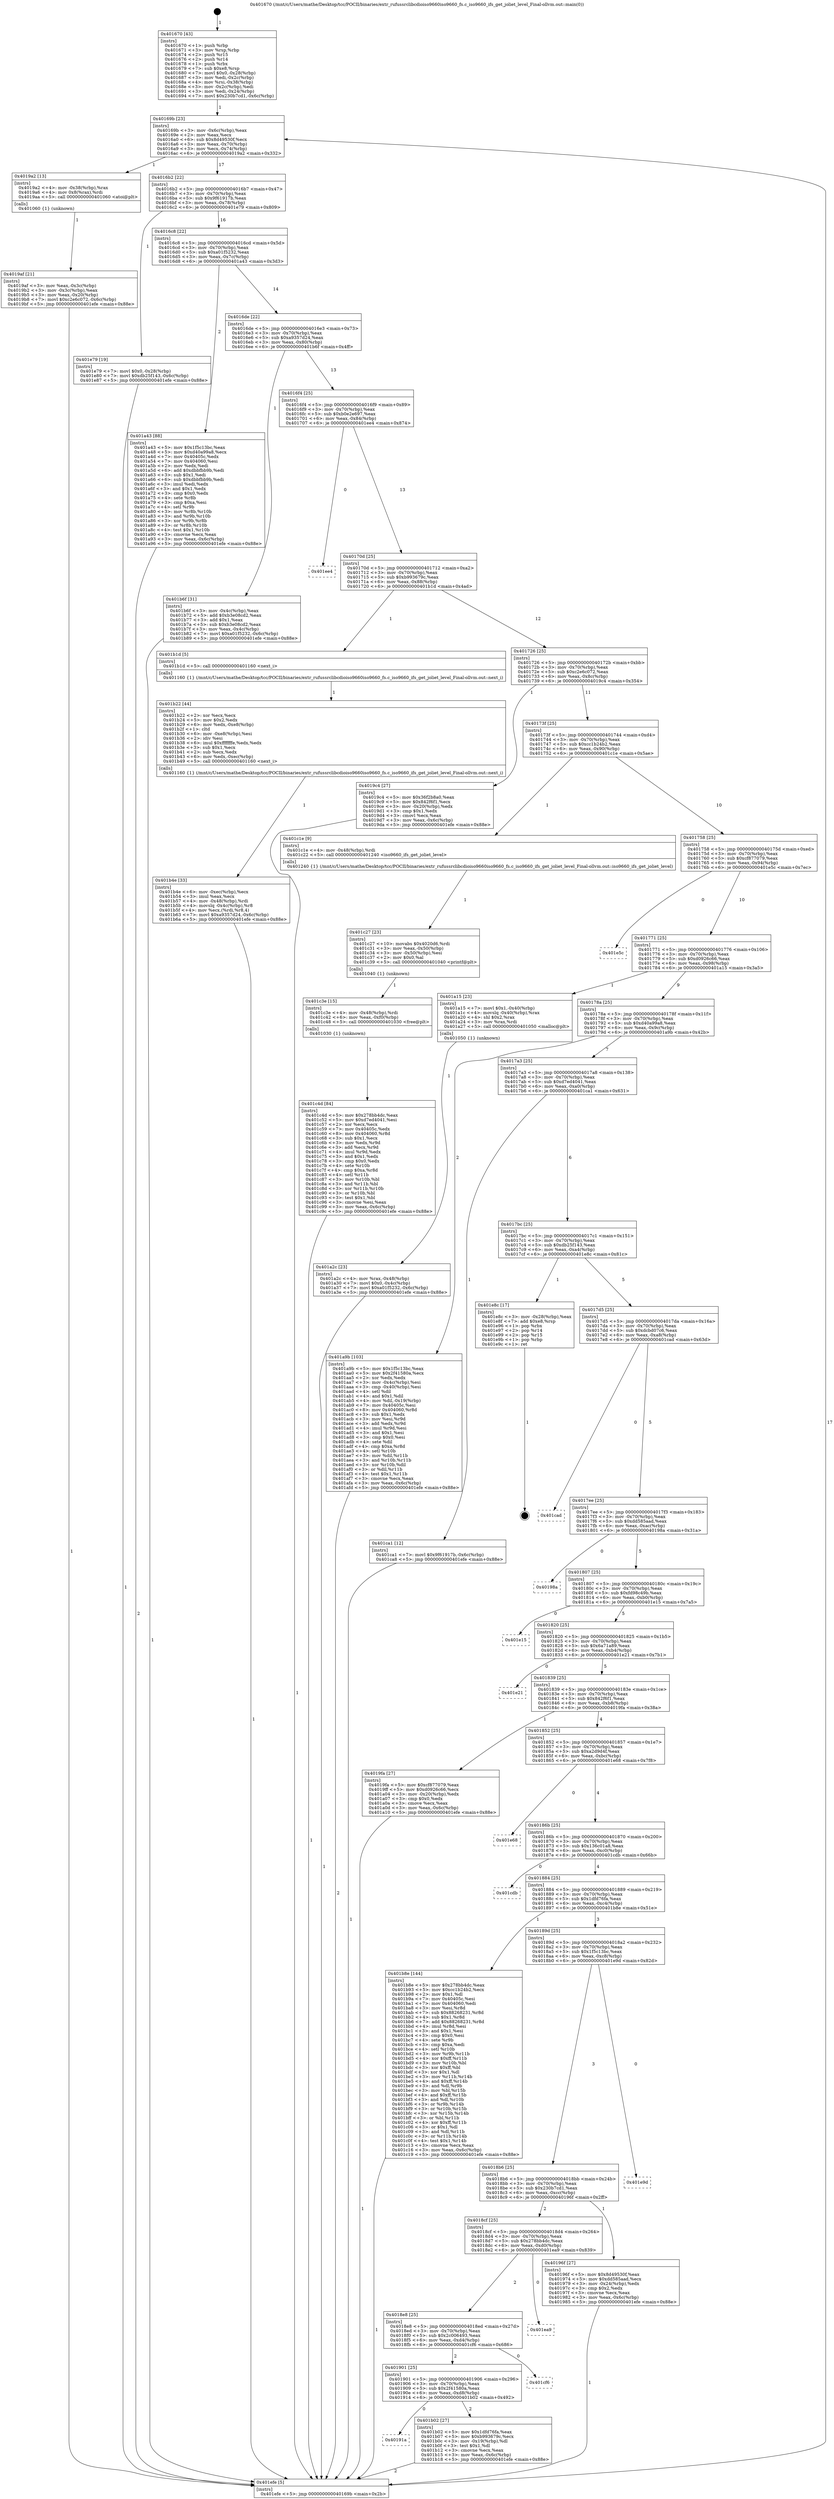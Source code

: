 digraph "0x401670" {
  label = "0x401670 (/mnt/c/Users/mathe/Desktop/tcc/POCII/binaries/extr_rufussrclibcdioiso9660iso9660_fs.c_iso9660_ifs_get_joliet_level_Final-ollvm.out::main(0))"
  labelloc = "t"
  node[shape=record]

  Entry [label="",width=0.3,height=0.3,shape=circle,fillcolor=black,style=filled]
  "0x40169b" [label="{
     0x40169b [23]\l
     | [instrs]\l
     &nbsp;&nbsp;0x40169b \<+3\>: mov -0x6c(%rbp),%eax\l
     &nbsp;&nbsp;0x40169e \<+2\>: mov %eax,%ecx\l
     &nbsp;&nbsp;0x4016a0 \<+6\>: sub $0x8d49530f,%ecx\l
     &nbsp;&nbsp;0x4016a6 \<+3\>: mov %eax,-0x70(%rbp)\l
     &nbsp;&nbsp;0x4016a9 \<+3\>: mov %ecx,-0x74(%rbp)\l
     &nbsp;&nbsp;0x4016ac \<+6\>: je 00000000004019a2 \<main+0x332\>\l
  }"]
  "0x4019a2" [label="{
     0x4019a2 [13]\l
     | [instrs]\l
     &nbsp;&nbsp;0x4019a2 \<+4\>: mov -0x38(%rbp),%rax\l
     &nbsp;&nbsp;0x4019a6 \<+4\>: mov 0x8(%rax),%rdi\l
     &nbsp;&nbsp;0x4019aa \<+5\>: call 0000000000401060 \<atoi@plt\>\l
     | [calls]\l
     &nbsp;&nbsp;0x401060 \{1\} (unknown)\l
  }"]
  "0x4016b2" [label="{
     0x4016b2 [22]\l
     | [instrs]\l
     &nbsp;&nbsp;0x4016b2 \<+5\>: jmp 00000000004016b7 \<main+0x47\>\l
     &nbsp;&nbsp;0x4016b7 \<+3\>: mov -0x70(%rbp),%eax\l
     &nbsp;&nbsp;0x4016ba \<+5\>: sub $0x9f61917b,%eax\l
     &nbsp;&nbsp;0x4016bf \<+3\>: mov %eax,-0x78(%rbp)\l
     &nbsp;&nbsp;0x4016c2 \<+6\>: je 0000000000401e79 \<main+0x809\>\l
  }"]
  Exit [label="",width=0.3,height=0.3,shape=circle,fillcolor=black,style=filled,peripheries=2]
  "0x401e79" [label="{
     0x401e79 [19]\l
     | [instrs]\l
     &nbsp;&nbsp;0x401e79 \<+7\>: movl $0x0,-0x28(%rbp)\l
     &nbsp;&nbsp;0x401e80 \<+7\>: movl $0xdb25f143,-0x6c(%rbp)\l
     &nbsp;&nbsp;0x401e87 \<+5\>: jmp 0000000000401efe \<main+0x88e\>\l
  }"]
  "0x4016c8" [label="{
     0x4016c8 [22]\l
     | [instrs]\l
     &nbsp;&nbsp;0x4016c8 \<+5\>: jmp 00000000004016cd \<main+0x5d\>\l
     &nbsp;&nbsp;0x4016cd \<+3\>: mov -0x70(%rbp),%eax\l
     &nbsp;&nbsp;0x4016d0 \<+5\>: sub $0xa01f5232,%eax\l
     &nbsp;&nbsp;0x4016d5 \<+3\>: mov %eax,-0x7c(%rbp)\l
     &nbsp;&nbsp;0x4016d8 \<+6\>: je 0000000000401a43 \<main+0x3d3\>\l
  }"]
  "0x401c4d" [label="{
     0x401c4d [84]\l
     | [instrs]\l
     &nbsp;&nbsp;0x401c4d \<+5\>: mov $0x278bb4dc,%eax\l
     &nbsp;&nbsp;0x401c52 \<+5\>: mov $0xd7ed4041,%esi\l
     &nbsp;&nbsp;0x401c57 \<+2\>: xor %ecx,%ecx\l
     &nbsp;&nbsp;0x401c59 \<+7\>: mov 0x40405c,%edx\l
     &nbsp;&nbsp;0x401c60 \<+8\>: mov 0x404060,%r8d\l
     &nbsp;&nbsp;0x401c68 \<+3\>: sub $0x1,%ecx\l
     &nbsp;&nbsp;0x401c6b \<+3\>: mov %edx,%r9d\l
     &nbsp;&nbsp;0x401c6e \<+3\>: add %ecx,%r9d\l
     &nbsp;&nbsp;0x401c71 \<+4\>: imul %r9d,%edx\l
     &nbsp;&nbsp;0x401c75 \<+3\>: and $0x1,%edx\l
     &nbsp;&nbsp;0x401c78 \<+3\>: cmp $0x0,%edx\l
     &nbsp;&nbsp;0x401c7b \<+4\>: sete %r10b\l
     &nbsp;&nbsp;0x401c7f \<+4\>: cmp $0xa,%r8d\l
     &nbsp;&nbsp;0x401c83 \<+4\>: setl %r11b\l
     &nbsp;&nbsp;0x401c87 \<+3\>: mov %r10b,%bl\l
     &nbsp;&nbsp;0x401c8a \<+3\>: and %r11b,%bl\l
     &nbsp;&nbsp;0x401c8d \<+3\>: xor %r11b,%r10b\l
     &nbsp;&nbsp;0x401c90 \<+3\>: or %r10b,%bl\l
     &nbsp;&nbsp;0x401c93 \<+3\>: test $0x1,%bl\l
     &nbsp;&nbsp;0x401c96 \<+3\>: cmovne %esi,%eax\l
     &nbsp;&nbsp;0x401c99 \<+3\>: mov %eax,-0x6c(%rbp)\l
     &nbsp;&nbsp;0x401c9c \<+5\>: jmp 0000000000401efe \<main+0x88e\>\l
  }"]
  "0x401a43" [label="{
     0x401a43 [88]\l
     | [instrs]\l
     &nbsp;&nbsp;0x401a43 \<+5\>: mov $0x1f5c13bc,%eax\l
     &nbsp;&nbsp;0x401a48 \<+5\>: mov $0xd40a99a8,%ecx\l
     &nbsp;&nbsp;0x401a4d \<+7\>: mov 0x40405c,%edx\l
     &nbsp;&nbsp;0x401a54 \<+7\>: mov 0x404060,%esi\l
     &nbsp;&nbsp;0x401a5b \<+2\>: mov %edx,%edi\l
     &nbsp;&nbsp;0x401a5d \<+6\>: add $0xdbbfbb9b,%edi\l
     &nbsp;&nbsp;0x401a63 \<+3\>: sub $0x1,%edi\l
     &nbsp;&nbsp;0x401a66 \<+6\>: sub $0xdbbfbb9b,%edi\l
     &nbsp;&nbsp;0x401a6c \<+3\>: imul %edi,%edx\l
     &nbsp;&nbsp;0x401a6f \<+3\>: and $0x1,%edx\l
     &nbsp;&nbsp;0x401a72 \<+3\>: cmp $0x0,%edx\l
     &nbsp;&nbsp;0x401a75 \<+4\>: sete %r8b\l
     &nbsp;&nbsp;0x401a79 \<+3\>: cmp $0xa,%esi\l
     &nbsp;&nbsp;0x401a7c \<+4\>: setl %r9b\l
     &nbsp;&nbsp;0x401a80 \<+3\>: mov %r8b,%r10b\l
     &nbsp;&nbsp;0x401a83 \<+3\>: and %r9b,%r10b\l
     &nbsp;&nbsp;0x401a86 \<+3\>: xor %r9b,%r8b\l
     &nbsp;&nbsp;0x401a89 \<+3\>: or %r8b,%r10b\l
     &nbsp;&nbsp;0x401a8c \<+4\>: test $0x1,%r10b\l
     &nbsp;&nbsp;0x401a90 \<+3\>: cmovne %ecx,%eax\l
     &nbsp;&nbsp;0x401a93 \<+3\>: mov %eax,-0x6c(%rbp)\l
     &nbsp;&nbsp;0x401a96 \<+5\>: jmp 0000000000401efe \<main+0x88e\>\l
  }"]
  "0x4016de" [label="{
     0x4016de [22]\l
     | [instrs]\l
     &nbsp;&nbsp;0x4016de \<+5\>: jmp 00000000004016e3 \<main+0x73\>\l
     &nbsp;&nbsp;0x4016e3 \<+3\>: mov -0x70(%rbp),%eax\l
     &nbsp;&nbsp;0x4016e6 \<+5\>: sub $0xa9357d24,%eax\l
     &nbsp;&nbsp;0x4016eb \<+3\>: mov %eax,-0x80(%rbp)\l
     &nbsp;&nbsp;0x4016ee \<+6\>: je 0000000000401b6f \<main+0x4ff\>\l
  }"]
  "0x401c3e" [label="{
     0x401c3e [15]\l
     | [instrs]\l
     &nbsp;&nbsp;0x401c3e \<+4\>: mov -0x48(%rbp),%rdi\l
     &nbsp;&nbsp;0x401c42 \<+6\>: mov %eax,-0xf0(%rbp)\l
     &nbsp;&nbsp;0x401c48 \<+5\>: call 0000000000401030 \<free@plt\>\l
     | [calls]\l
     &nbsp;&nbsp;0x401030 \{1\} (unknown)\l
  }"]
  "0x401b6f" [label="{
     0x401b6f [31]\l
     | [instrs]\l
     &nbsp;&nbsp;0x401b6f \<+3\>: mov -0x4c(%rbp),%eax\l
     &nbsp;&nbsp;0x401b72 \<+5\>: add $0xb3e08cd2,%eax\l
     &nbsp;&nbsp;0x401b77 \<+3\>: add $0x1,%eax\l
     &nbsp;&nbsp;0x401b7a \<+5\>: sub $0xb3e08cd2,%eax\l
     &nbsp;&nbsp;0x401b7f \<+3\>: mov %eax,-0x4c(%rbp)\l
     &nbsp;&nbsp;0x401b82 \<+7\>: movl $0xa01f5232,-0x6c(%rbp)\l
     &nbsp;&nbsp;0x401b89 \<+5\>: jmp 0000000000401efe \<main+0x88e\>\l
  }"]
  "0x4016f4" [label="{
     0x4016f4 [25]\l
     | [instrs]\l
     &nbsp;&nbsp;0x4016f4 \<+5\>: jmp 00000000004016f9 \<main+0x89\>\l
     &nbsp;&nbsp;0x4016f9 \<+3\>: mov -0x70(%rbp),%eax\l
     &nbsp;&nbsp;0x4016fc \<+5\>: sub $0xb0e2e697,%eax\l
     &nbsp;&nbsp;0x401701 \<+6\>: mov %eax,-0x84(%rbp)\l
     &nbsp;&nbsp;0x401707 \<+6\>: je 0000000000401ee4 \<main+0x874\>\l
  }"]
  "0x401c27" [label="{
     0x401c27 [23]\l
     | [instrs]\l
     &nbsp;&nbsp;0x401c27 \<+10\>: movabs $0x4020d6,%rdi\l
     &nbsp;&nbsp;0x401c31 \<+3\>: mov %eax,-0x50(%rbp)\l
     &nbsp;&nbsp;0x401c34 \<+3\>: mov -0x50(%rbp),%esi\l
     &nbsp;&nbsp;0x401c37 \<+2\>: mov $0x0,%al\l
     &nbsp;&nbsp;0x401c39 \<+5\>: call 0000000000401040 \<printf@plt\>\l
     | [calls]\l
     &nbsp;&nbsp;0x401040 \{1\} (unknown)\l
  }"]
  "0x401ee4" [label="{
     0x401ee4\l
  }", style=dashed]
  "0x40170d" [label="{
     0x40170d [25]\l
     | [instrs]\l
     &nbsp;&nbsp;0x40170d \<+5\>: jmp 0000000000401712 \<main+0xa2\>\l
     &nbsp;&nbsp;0x401712 \<+3\>: mov -0x70(%rbp),%eax\l
     &nbsp;&nbsp;0x401715 \<+5\>: sub $0xb993679c,%eax\l
     &nbsp;&nbsp;0x40171a \<+6\>: mov %eax,-0x88(%rbp)\l
     &nbsp;&nbsp;0x401720 \<+6\>: je 0000000000401b1d \<main+0x4ad\>\l
  }"]
  "0x401b4e" [label="{
     0x401b4e [33]\l
     | [instrs]\l
     &nbsp;&nbsp;0x401b4e \<+6\>: mov -0xec(%rbp),%ecx\l
     &nbsp;&nbsp;0x401b54 \<+3\>: imul %eax,%ecx\l
     &nbsp;&nbsp;0x401b57 \<+4\>: mov -0x48(%rbp),%rdi\l
     &nbsp;&nbsp;0x401b5b \<+4\>: movslq -0x4c(%rbp),%r8\l
     &nbsp;&nbsp;0x401b5f \<+4\>: mov %ecx,(%rdi,%r8,4)\l
     &nbsp;&nbsp;0x401b63 \<+7\>: movl $0xa9357d24,-0x6c(%rbp)\l
     &nbsp;&nbsp;0x401b6a \<+5\>: jmp 0000000000401efe \<main+0x88e\>\l
  }"]
  "0x401b1d" [label="{
     0x401b1d [5]\l
     | [instrs]\l
     &nbsp;&nbsp;0x401b1d \<+5\>: call 0000000000401160 \<next_i\>\l
     | [calls]\l
     &nbsp;&nbsp;0x401160 \{1\} (/mnt/c/Users/mathe/Desktop/tcc/POCII/binaries/extr_rufussrclibcdioiso9660iso9660_fs.c_iso9660_ifs_get_joliet_level_Final-ollvm.out::next_i)\l
  }"]
  "0x401726" [label="{
     0x401726 [25]\l
     | [instrs]\l
     &nbsp;&nbsp;0x401726 \<+5\>: jmp 000000000040172b \<main+0xbb\>\l
     &nbsp;&nbsp;0x40172b \<+3\>: mov -0x70(%rbp),%eax\l
     &nbsp;&nbsp;0x40172e \<+5\>: sub $0xc2e6c072,%eax\l
     &nbsp;&nbsp;0x401733 \<+6\>: mov %eax,-0x8c(%rbp)\l
     &nbsp;&nbsp;0x401739 \<+6\>: je 00000000004019c4 \<main+0x354\>\l
  }"]
  "0x401b22" [label="{
     0x401b22 [44]\l
     | [instrs]\l
     &nbsp;&nbsp;0x401b22 \<+2\>: xor %ecx,%ecx\l
     &nbsp;&nbsp;0x401b24 \<+5\>: mov $0x2,%edx\l
     &nbsp;&nbsp;0x401b29 \<+6\>: mov %edx,-0xe8(%rbp)\l
     &nbsp;&nbsp;0x401b2f \<+1\>: cltd\l
     &nbsp;&nbsp;0x401b30 \<+6\>: mov -0xe8(%rbp),%esi\l
     &nbsp;&nbsp;0x401b36 \<+2\>: idiv %esi\l
     &nbsp;&nbsp;0x401b38 \<+6\>: imul $0xfffffffe,%edx,%edx\l
     &nbsp;&nbsp;0x401b3e \<+3\>: sub $0x1,%ecx\l
     &nbsp;&nbsp;0x401b41 \<+2\>: sub %ecx,%edx\l
     &nbsp;&nbsp;0x401b43 \<+6\>: mov %edx,-0xec(%rbp)\l
     &nbsp;&nbsp;0x401b49 \<+5\>: call 0000000000401160 \<next_i\>\l
     | [calls]\l
     &nbsp;&nbsp;0x401160 \{1\} (/mnt/c/Users/mathe/Desktop/tcc/POCII/binaries/extr_rufussrclibcdioiso9660iso9660_fs.c_iso9660_ifs_get_joliet_level_Final-ollvm.out::next_i)\l
  }"]
  "0x4019c4" [label="{
     0x4019c4 [27]\l
     | [instrs]\l
     &nbsp;&nbsp;0x4019c4 \<+5\>: mov $0x36f2b8a0,%eax\l
     &nbsp;&nbsp;0x4019c9 \<+5\>: mov $0x842f6f1,%ecx\l
     &nbsp;&nbsp;0x4019ce \<+3\>: mov -0x20(%rbp),%edx\l
     &nbsp;&nbsp;0x4019d1 \<+3\>: cmp $0x1,%edx\l
     &nbsp;&nbsp;0x4019d4 \<+3\>: cmovl %ecx,%eax\l
     &nbsp;&nbsp;0x4019d7 \<+3\>: mov %eax,-0x6c(%rbp)\l
     &nbsp;&nbsp;0x4019da \<+5\>: jmp 0000000000401efe \<main+0x88e\>\l
  }"]
  "0x40173f" [label="{
     0x40173f [25]\l
     | [instrs]\l
     &nbsp;&nbsp;0x40173f \<+5\>: jmp 0000000000401744 \<main+0xd4\>\l
     &nbsp;&nbsp;0x401744 \<+3\>: mov -0x70(%rbp),%eax\l
     &nbsp;&nbsp;0x401747 \<+5\>: sub $0xcc1b24b2,%eax\l
     &nbsp;&nbsp;0x40174c \<+6\>: mov %eax,-0x90(%rbp)\l
     &nbsp;&nbsp;0x401752 \<+6\>: je 0000000000401c1e \<main+0x5ae\>\l
  }"]
  "0x40191a" [label="{
     0x40191a\l
  }", style=dashed]
  "0x401c1e" [label="{
     0x401c1e [9]\l
     | [instrs]\l
     &nbsp;&nbsp;0x401c1e \<+4\>: mov -0x48(%rbp),%rdi\l
     &nbsp;&nbsp;0x401c22 \<+5\>: call 0000000000401240 \<iso9660_ifs_get_joliet_level\>\l
     | [calls]\l
     &nbsp;&nbsp;0x401240 \{1\} (/mnt/c/Users/mathe/Desktop/tcc/POCII/binaries/extr_rufussrclibcdioiso9660iso9660_fs.c_iso9660_ifs_get_joliet_level_Final-ollvm.out::iso9660_ifs_get_joliet_level)\l
  }"]
  "0x401758" [label="{
     0x401758 [25]\l
     | [instrs]\l
     &nbsp;&nbsp;0x401758 \<+5\>: jmp 000000000040175d \<main+0xed\>\l
     &nbsp;&nbsp;0x40175d \<+3\>: mov -0x70(%rbp),%eax\l
     &nbsp;&nbsp;0x401760 \<+5\>: sub $0xcf877079,%eax\l
     &nbsp;&nbsp;0x401765 \<+6\>: mov %eax,-0x94(%rbp)\l
     &nbsp;&nbsp;0x40176b \<+6\>: je 0000000000401e5c \<main+0x7ec\>\l
  }"]
  "0x401b02" [label="{
     0x401b02 [27]\l
     | [instrs]\l
     &nbsp;&nbsp;0x401b02 \<+5\>: mov $0x1dfd76fa,%eax\l
     &nbsp;&nbsp;0x401b07 \<+5\>: mov $0xb993679c,%ecx\l
     &nbsp;&nbsp;0x401b0c \<+3\>: mov -0x19(%rbp),%dl\l
     &nbsp;&nbsp;0x401b0f \<+3\>: test $0x1,%dl\l
     &nbsp;&nbsp;0x401b12 \<+3\>: cmovne %ecx,%eax\l
     &nbsp;&nbsp;0x401b15 \<+3\>: mov %eax,-0x6c(%rbp)\l
     &nbsp;&nbsp;0x401b18 \<+5\>: jmp 0000000000401efe \<main+0x88e\>\l
  }"]
  "0x401e5c" [label="{
     0x401e5c\l
  }", style=dashed]
  "0x401771" [label="{
     0x401771 [25]\l
     | [instrs]\l
     &nbsp;&nbsp;0x401771 \<+5\>: jmp 0000000000401776 \<main+0x106\>\l
     &nbsp;&nbsp;0x401776 \<+3\>: mov -0x70(%rbp),%eax\l
     &nbsp;&nbsp;0x401779 \<+5\>: sub $0xd0926c66,%eax\l
     &nbsp;&nbsp;0x40177e \<+6\>: mov %eax,-0x98(%rbp)\l
     &nbsp;&nbsp;0x401784 \<+6\>: je 0000000000401a15 \<main+0x3a5\>\l
  }"]
  "0x401901" [label="{
     0x401901 [25]\l
     | [instrs]\l
     &nbsp;&nbsp;0x401901 \<+5\>: jmp 0000000000401906 \<main+0x296\>\l
     &nbsp;&nbsp;0x401906 \<+3\>: mov -0x70(%rbp),%eax\l
     &nbsp;&nbsp;0x401909 \<+5\>: sub $0x2f41580a,%eax\l
     &nbsp;&nbsp;0x40190e \<+6\>: mov %eax,-0xd8(%rbp)\l
     &nbsp;&nbsp;0x401914 \<+6\>: je 0000000000401b02 \<main+0x492\>\l
  }"]
  "0x401a15" [label="{
     0x401a15 [23]\l
     | [instrs]\l
     &nbsp;&nbsp;0x401a15 \<+7\>: movl $0x1,-0x40(%rbp)\l
     &nbsp;&nbsp;0x401a1c \<+4\>: movslq -0x40(%rbp),%rax\l
     &nbsp;&nbsp;0x401a20 \<+4\>: shl $0x2,%rax\l
     &nbsp;&nbsp;0x401a24 \<+3\>: mov %rax,%rdi\l
     &nbsp;&nbsp;0x401a27 \<+5\>: call 0000000000401050 \<malloc@plt\>\l
     | [calls]\l
     &nbsp;&nbsp;0x401050 \{1\} (unknown)\l
  }"]
  "0x40178a" [label="{
     0x40178a [25]\l
     | [instrs]\l
     &nbsp;&nbsp;0x40178a \<+5\>: jmp 000000000040178f \<main+0x11f\>\l
     &nbsp;&nbsp;0x40178f \<+3\>: mov -0x70(%rbp),%eax\l
     &nbsp;&nbsp;0x401792 \<+5\>: sub $0xd40a99a8,%eax\l
     &nbsp;&nbsp;0x401797 \<+6\>: mov %eax,-0x9c(%rbp)\l
     &nbsp;&nbsp;0x40179d \<+6\>: je 0000000000401a9b \<main+0x42b\>\l
  }"]
  "0x401cf6" [label="{
     0x401cf6\l
  }", style=dashed]
  "0x401a9b" [label="{
     0x401a9b [103]\l
     | [instrs]\l
     &nbsp;&nbsp;0x401a9b \<+5\>: mov $0x1f5c13bc,%eax\l
     &nbsp;&nbsp;0x401aa0 \<+5\>: mov $0x2f41580a,%ecx\l
     &nbsp;&nbsp;0x401aa5 \<+2\>: xor %edx,%edx\l
     &nbsp;&nbsp;0x401aa7 \<+3\>: mov -0x4c(%rbp),%esi\l
     &nbsp;&nbsp;0x401aaa \<+3\>: cmp -0x40(%rbp),%esi\l
     &nbsp;&nbsp;0x401aad \<+4\>: setl %dil\l
     &nbsp;&nbsp;0x401ab1 \<+4\>: and $0x1,%dil\l
     &nbsp;&nbsp;0x401ab5 \<+4\>: mov %dil,-0x19(%rbp)\l
     &nbsp;&nbsp;0x401ab9 \<+7\>: mov 0x40405c,%esi\l
     &nbsp;&nbsp;0x401ac0 \<+8\>: mov 0x404060,%r8d\l
     &nbsp;&nbsp;0x401ac8 \<+3\>: sub $0x1,%edx\l
     &nbsp;&nbsp;0x401acb \<+3\>: mov %esi,%r9d\l
     &nbsp;&nbsp;0x401ace \<+3\>: add %edx,%r9d\l
     &nbsp;&nbsp;0x401ad1 \<+4\>: imul %r9d,%esi\l
     &nbsp;&nbsp;0x401ad5 \<+3\>: and $0x1,%esi\l
     &nbsp;&nbsp;0x401ad8 \<+3\>: cmp $0x0,%esi\l
     &nbsp;&nbsp;0x401adb \<+4\>: sete %dil\l
     &nbsp;&nbsp;0x401adf \<+4\>: cmp $0xa,%r8d\l
     &nbsp;&nbsp;0x401ae3 \<+4\>: setl %r10b\l
     &nbsp;&nbsp;0x401ae7 \<+3\>: mov %dil,%r11b\l
     &nbsp;&nbsp;0x401aea \<+3\>: and %r10b,%r11b\l
     &nbsp;&nbsp;0x401aed \<+3\>: xor %r10b,%dil\l
     &nbsp;&nbsp;0x401af0 \<+3\>: or %dil,%r11b\l
     &nbsp;&nbsp;0x401af3 \<+4\>: test $0x1,%r11b\l
     &nbsp;&nbsp;0x401af7 \<+3\>: cmovne %ecx,%eax\l
     &nbsp;&nbsp;0x401afa \<+3\>: mov %eax,-0x6c(%rbp)\l
     &nbsp;&nbsp;0x401afd \<+5\>: jmp 0000000000401efe \<main+0x88e\>\l
  }"]
  "0x4017a3" [label="{
     0x4017a3 [25]\l
     | [instrs]\l
     &nbsp;&nbsp;0x4017a3 \<+5\>: jmp 00000000004017a8 \<main+0x138\>\l
     &nbsp;&nbsp;0x4017a8 \<+3\>: mov -0x70(%rbp),%eax\l
     &nbsp;&nbsp;0x4017ab \<+5\>: sub $0xd7ed4041,%eax\l
     &nbsp;&nbsp;0x4017b0 \<+6\>: mov %eax,-0xa0(%rbp)\l
     &nbsp;&nbsp;0x4017b6 \<+6\>: je 0000000000401ca1 \<main+0x631\>\l
  }"]
  "0x4018e8" [label="{
     0x4018e8 [25]\l
     | [instrs]\l
     &nbsp;&nbsp;0x4018e8 \<+5\>: jmp 00000000004018ed \<main+0x27d\>\l
     &nbsp;&nbsp;0x4018ed \<+3\>: mov -0x70(%rbp),%eax\l
     &nbsp;&nbsp;0x4018f0 \<+5\>: sub $0x2c006493,%eax\l
     &nbsp;&nbsp;0x4018f5 \<+6\>: mov %eax,-0xd4(%rbp)\l
     &nbsp;&nbsp;0x4018fb \<+6\>: je 0000000000401cf6 \<main+0x686\>\l
  }"]
  "0x401ca1" [label="{
     0x401ca1 [12]\l
     | [instrs]\l
     &nbsp;&nbsp;0x401ca1 \<+7\>: movl $0x9f61917b,-0x6c(%rbp)\l
     &nbsp;&nbsp;0x401ca8 \<+5\>: jmp 0000000000401efe \<main+0x88e\>\l
  }"]
  "0x4017bc" [label="{
     0x4017bc [25]\l
     | [instrs]\l
     &nbsp;&nbsp;0x4017bc \<+5\>: jmp 00000000004017c1 \<main+0x151\>\l
     &nbsp;&nbsp;0x4017c1 \<+3\>: mov -0x70(%rbp),%eax\l
     &nbsp;&nbsp;0x4017c4 \<+5\>: sub $0xdb25f143,%eax\l
     &nbsp;&nbsp;0x4017c9 \<+6\>: mov %eax,-0xa4(%rbp)\l
     &nbsp;&nbsp;0x4017cf \<+6\>: je 0000000000401e8c \<main+0x81c\>\l
  }"]
  "0x401ea9" [label="{
     0x401ea9\l
  }", style=dashed]
  "0x401e8c" [label="{
     0x401e8c [17]\l
     | [instrs]\l
     &nbsp;&nbsp;0x401e8c \<+3\>: mov -0x28(%rbp),%eax\l
     &nbsp;&nbsp;0x401e8f \<+7\>: add $0xe8,%rsp\l
     &nbsp;&nbsp;0x401e96 \<+1\>: pop %rbx\l
     &nbsp;&nbsp;0x401e97 \<+2\>: pop %r14\l
     &nbsp;&nbsp;0x401e99 \<+2\>: pop %r15\l
     &nbsp;&nbsp;0x401e9b \<+1\>: pop %rbp\l
     &nbsp;&nbsp;0x401e9c \<+1\>: ret\l
  }"]
  "0x4017d5" [label="{
     0x4017d5 [25]\l
     | [instrs]\l
     &nbsp;&nbsp;0x4017d5 \<+5\>: jmp 00000000004017da \<main+0x16a\>\l
     &nbsp;&nbsp;0x4017da \<+3\>: mov -0x70(%rbp),%eax\l
     &nbsp;&nbsp;0x4017dd \<+5\>: sub $0xdcbd07c6,%eax\l
     &nbsp;&nbsp;0x4017e2 \<+6\>: mov %eax,-0xa8(%rbp)\l
     &nbsp;&nbsp;0x4017e8 \<+6\>: je 0000000000401cad \<main+0x63d\>\l
  }"]
  "0x401a2c" [label="{
     0x401a2c [23]\l
     | [instrs]\l
     &nbsp;&nbsp;0x401a2c \<+4\>: mov %rax,-0x48(%rbp)\l
     &nbsp;&nbsp;0x401a30 \<+7\>: movl $0x0,-0x4c(%rbp)\l
     &nbsp;&nbsp;0x401a37 \<+7\>: movl $0xa01f5232,-0x6c(%rbp)\l
     &nbsp;&nbsp;0x401a3e \<+5\>: jmp 0000000000401efe \<main+0x88e\>\l
  }"]
  "0x401cad" [label="{
     0x401cad\l
  }", style=dashed]
  "0x4017ee" [label="{
     0x4017ee [25]\l
     | [instrs]\l
     &nbsp;&nbsp;0x4017ee \<+5\>: jmp 00000000004017f3 \<main+0x183\>\l
     &nbsp;&nbsp;0x4017f3 \<+3\>: mov -0x70(%rbp),%eax\l
     &nbsp;&nbsp;0x4017f6 \<+5\>: sub $0xdd585aad,%eax\l
     &nbsp;&nbsp;0x4017fb \<+6\>: mov %eax,-0xac(%rbp)\l
     &nbsp;&nbsp;0x401801 \<+6\>: je 000000000040198a \<main+0x31a\>\l
  }"]
  "0x4019af" [label="{
     0x4019af [21]\l
     | [instrs]\l
     &nbsp;&nbsp;0x4019af \<+3\>: mov %eax,-0x3c(%rbp)\l
     &nbsp;&nbsp;0x4019b2 \<+3\>: mov -0x3c(%rbp),%eax\l
     &nbsp;&nbsp;0x4019b5 \<+3\>: mov %eax,-0x20(%rbp)\l
     &nbsp;&nbsp;0x4019b8 \<+7\>: movl $0xc2e6c072,-0x6c(%rbp)\l
     &nbsp;&nbsp;0x4019bf \<+5\>: jmp 0000000000401efe \<main+0x88e\>\l
  }"]
  "0x40198a" [label="{
     0x40198a\l
  }", style=dashed]
  "0x401807" [label="{
     0x401807 [25]\l
     | [instrs]\l
     &nbsp;&nbsp;0x401807 \<+5\>: jmp 000000000040180c \<main+0x19c\>\l
     &nbsp;&nbsp;0x40180c \<+3\>: mov -0x70(%rbp),%eax\l
     &nbsp;&nbsp;0x40180f \<+5\>: sub $0xfd98c49b,%eax\l
     &nbsp;&nbsp;0x401814 \<+6\>: mov %eax,-0xb0(%rbp)\l
     &nbsp;&nbsp;0x40181a \<+6\>: je 0000000000401e15 \<main+0x7a5\>\l
  }"]
  "0x401670" [label="{
     0x401670 [43]\l
     | [instrs]\l
     &nbsp;&nbsp;0x401670 \<+1\>: push %rbp\l
     &nbsp;&nbsp;0x401671 \<+3\>: mov %rsp,%rbp\l
     &nbsp;&nbsp;0x401674 \<+2\>: push %r15\l
     &nbsp;&nbsp;0x401676 \<+2\>: push %r14\l
     &nbsp;&nbsp;0x401678 \<+1\>: push %rbx\l
     &nbsp;&nbsp;0x401679 \<+7\>: sub $0xe8,%rsp\l
     &nbsp;&nbsp;0x401680 \<+7\>: movl $0x0,-0x28(%rbp)\l
     &nbsp;&nbsp;0x401687 \<+3\>: mov %edi,-0x2c(%rbp)\l
     &nbsp;&nbsp;0x40168a \<+4\>: mov %rsi,-0x38(%rbp)\l
     &nbsp;&nbsp;0x40168e \<+3\>: mov -0x2c(%rbp),%edi\l
     &nbsp;&nbsp;0x401691 \<+3\>: mov %edi,-0x24(%rbp)\l
     &nbsp;&nbsp;0x401694 \<+7\>: movl $0x230b7cd1,-0x6c(%rbp)\l
  }"]
  "0x401e15" [label="{
     0x401e15\l
  }", style=dashed]
  "0x401820" [label="{
     0x401820 [25]\l
     | [instrs]\l
     &nbsp;&nbsp;0x401820 \<+5\>: jmp 0000000000401825 \<main+0x1b5\>\l
     &nbsp;&nbsp;0x401825 \<+3\>: mov -0x70(%rbp),%eax\l
     &nbsp;&nbsp;0x401828 \<+5\>: sub $0x6a71a89,%eax\l
     &nbsp;&nbsp;0x40182d \<+6\>: mov %eax,-0xb4(%rbp)\l
     &nbsp;&nbsp;0x401833 \<+6\>: je 0000000000401e21 \<main+0x7b1\>\l
  }"]
  "0x401efe" [label="{
     0x401efe [5]\l
     | [instrs]\l
     &nbsp;&nbsp;0x401efe \<+5\>: jmp 000000000040169b \<main+0x2b\>\l
  }"]
  "0x401e21" [label="{
     0x401e21\l
  }", style=dashed]
  "0x401839" [label="{
     0x401839 [25]\l
     | [instrs]\l
     &nbsp;&nbsp;0x401839 \<+5\>: jmp 000000000040183e \<main+0x1ce\>\l
     &nbsp;&nbsp;0x40183e \<+3\>: mov -0x70(%rbp),%eax\l
     &nbsp;&nbsp;0x401841 \<+5\>: sub $0x842f6f1,%eax\l
     &nbsp;&nbsp;0x401846 \<+6\>: mov %eax,-0xb8(%rbp)\l
     &nbsp;&nbsp;0x40184c \<+6\>: je 00000000004019fa \<main+0x38a\>\l
  }"]
  "0x4018cf" [label="{
     0x4018cf [25]\l
     | [instrs]\l
     &nbsp;&nbsp;0x4018cf \<+5\>: jmp 00000000004018d4 \<main+0x264\>\l
     &nbsp;&nbsp;0x4018d4 \<+3\>: mov -0x70(%rbp),%eax\l
     &nbsp;&nbsp;0x4018d7 \<+5\>: sub $0x278bb4dc,%eax\l
     &nbsp;&nbsp;0x4018dc \<+6\>: mov %eax,-0xd0(%rbp)\l
     &nbsp;&nbsp;0x4018e2 \<+6\>: je 0000000000401ea9 \<main+0x839\>\l
  }"]
  "0x4019fa" [label="{
     0x4019fa [27]\l
     | [instrs]\l
     &nbsp;&nbsp;0x4019fa \<+5\>: mov $0xcf877079,%eax\l
     &nbsp;&nbsp;0x4019ff \<+5\>: mov $0xd0926c66,%ecx\l
     &nbsp;&nbsp;0x401a04 \<+3\>: mov -0x20(%rbp),%edx\l
     &nbsp;&nbsp;0x401a07 \<+3\>: cmp $0x0,%edx\l
     &nbsp;&nbsp;0x401a0a \<+3\>: cmove %ecx,%eax\l
     &nbsp;&nbsp;0x401a0d \<+3\>: mov %eax,-0x6c(%rbp)\l
     &nbsp;&nbsp;0x401a10 \<+5\>: jmp 0000000000401efe \<main+0x88e\>\l
  }"]
  "0x401852" [label="{
     0x401852 [25]\l
     | [instrs]\l
     &nbsp;&nbsp;0x401852 \<+5\>: jmp 0000000000401857 \<main+0x1e7\>\l
     &nbsp;&nbsp;0x401857 \<+3\>: mov -0x70(%rbp),%eax\l
     &nbsp;&nbsp;0x40185a \<+5\>: sub $0xa2d9d4f,%eax\l
     &nbsp;&nbsp;0x40185f \<+6\>: mov %eax,-0xbc(%rbp)\l
     &nbsp;&nbsp;0x401865 \<+6\>: je 0000000000401e68 \<main+0x7f8\>\l
  }"]
  "0x40196f" [label="{
     0x40196f [27]\l
     | [instrs]\l
     &nbsp;&nbsp;0x40196f \<+5\>: mov $0x8d49530f,%eax\l
     &nbsp;&nbsp;0x401974 \<+5\>: mov $0xdd585aad,%ecx\l
     &nbsp;&nbsp;0x401979 \<+3\>: mov -0x24(%rbp),%edx\l
     &nbsp;&nbsp;0x40197c \<+3\>: cmp $0x2,%edx\l
     &nbsp;&nbsp;0x40197f \<+3\>: cmovne %ecx,%eax\l
     &nbsp;&nbsp;0x401982 \<+3\>: mov %eax,-0x6c(%rbp)\l
     &nbsp;&nbsp;0x401985 \<+5\>: jmp 0000000000401efe \<main+0x88e\>\l
  }"]
  "0x401e68" [label="{
     0x401e68\l
  }", style=dashed]
  "0x40186b" [label="{
     0x40186b [25]\l
     | [instrs]\l
     &nbsp;&nbsp;0x40186b \<+5\>: jmp 0000000000401870 \<main+0x200\>\l
     &nbsp;&nbsp;0x401870 \<+3\>: mov -0x70(%rbp),%eax\l
     &nbsp;&nbsp;0x401873 \<+5\>: sub $0x136c01a8,%eax\l
     &nbsp;&nbsp;0x401878 \<+6\>: mov %eax,-0xc0(%rbp)\l
     &nbsp;&nbsp;0x40187e \<+6\>: je 0000000000401cdb \<main+0x66b\>\l
  }"]
  "0x4018b6" [label="{
     0x4018b6 [25]\l
     | [instrs]\l
     &nbsp;&nbsp;0x4018b6 \<+5\>: jmp 00000000004018bb \<main+0x24b\>\l
     &nbsp;&nbsp;0x4018bb \<+3\>: mov -0x70(%rbp),%eax\l
     &nbsp;&nbsp;0x4018be \<+5\>: sub $0x230b7cd1,%eax\l
     &nbsp;&nbsp;0x4018c3 \<+6\>: mov %eax,-0xcc(%rbp)\l
     &nbsp;&nbsp;0x4018c9 \<+6\>: je 000000000040196f \<main+0x2ff\>\l
  }"]
  "0x401cdb" [label="{
     0x401cdb\l
  }", style=dashed]
  "0x401884" [label="{
     0x401884 [25]\l
     | [instrs]\l
     &nbsp;&nbsp;0x401884 \<+5\>: jmp 0000000000401889 \<main+0x219\>\l
     &nbsp;&nbsp;0x401889 \<+3\>: mov -0x70(%rbp),%eax\l
     &nbsp;&nbsp;0x40188c \<+5\>: sub $0x1dfd76fa,%eax\l
     &nbsp;&nbsp;0x401891 \<+6\>: mov %eax,-0xc4(%rbp)\l
     &nbsp;&nbsp;0x401897 \<+6\>: je 0000000000401b8e \<main+0x51e\>\l
  }"]
  "0x401e9d" [label="{
     0x401e9d\l
  }", style=dashed]
  "0x401b8e" [label="{
     0x401b8e [144]\l
     | [instrs]\l
     &nbsp;&nbsp;0x401b8e \<+5\>: mov $0x278bb4dc,%eax\l
     &nbsp;&nbsp;0x401b93 \<+5\>: mov $0xcc1b24b2,%ecx\l
     &nbsp;&nbsp;0x401b98 \<+2\>: mov $0x1,%dl\l
     &nbsp;&nbsp;0x401b9a \<+7\>: mov 0x40405c,%esi\l
     &nbsp;&nbsp;0x401ba1 \<+7\>: mov 0x404060,%edi\l
     &nbsp;&nbsp;0x401ba8 \<+3\>: mov %esi,%r8d\l
     &nbsp;&nbsp;0x401bab \<+7\>: sub $0x88268231,%r8d\l
     &nbsp;&nbsp;0x401bb2 \<+4\>: sub $0x1,%r8d\l
     &nbsp;&nbsp;0x401bb6 \<+7\>: add $0x88268231,%r8d\l
     &nbsp;&nbsp;0x401bbd \<+4\>: imul %r8d,%esi\l
     &nbsp;&nbsp;0x401bc1 \<+3\>: and $0x1,%esi\l
     &nbsp;&nbsp;0x401bc4 \<+3\>: cmp $0x0,%esi\l
     &nbsp;&nbsp;0x401bc7 \<+4\>: sete %r9b\l
     &nbsp;&nbsp;0x401bcb \<+3\>: cmp $0xa,%edi\l
     &nbsp;&nbsp;0x401bce \<+4\>: setl %r10b\l
     &nbsp;&nbsp;0x401bd2 \<+3\>: mov %r9b,%r11b\l
     &nbsp;&nbsp;0x401bd5 \<+4\>: xor $0xff,%r11b\l
     &nbsp;&nbsp;0x401bd9 \<+3\>: mov %r10b,%bl\l
     &nbsp;&nbsp;0x401bdc \<+3\>: xor $0xff,%bl\l
     &nbsp;&nbsp;0x401bdf \<+3\>: xor $0x1,%dl\l
     &nbsp;&nbsp;0x401be2 \<+3\>: mov %r11b,%r14b\l
     &nbsp;&nbsp;0x401be5 \<+4\>: and $0xff,%r14b\l
     &nbsp;&nbsp;0x401be9 \<+3\>: and %dl,%r9b\l
     &nbsp;&nbsp;0x401bec \<+3\>: mov %bl,%r15b\l
     &nbsp;&nbsp;0x401bef \<+4\>: and $0xff,%r15b\l
     &nbsp;&nbsp;0x401bf3 \<+3\>: and %dl,%r10b\l
     &nbsp;&nbsp;0x401bf6 \<+3\>: or %r9b,%r14b\l
     &nbsp;&nbsp;0x401bf9 \<+3\>: or %r10b,%r15b\l
     &nbsp;&nbsp;0x401bfc \<+3\>: xor %r15b,%r14b\l
     &nbsp;&nbsp;0x401bff \<+3\>: or %bl,%r11b\l
     &nbsp;&nbsp;0x401c02 \<+4\>: xor $0xff,%r11b\l
     &nbsp;&nbsp;0x401c06 \<+3\>: or $0x1,%dl\l
     &nbsp;&nbsp;0x401c09 \<+3\>: and %dl,%r11b\l
     &nbsp;&nbsp;0x401c0c \<+3\>: or %r11b,%r14b\l
     &nbsp;&nbsp;0x401c0f \<+4\>: test $0x1,%r14b\l
     &nbsp;&nbsp;0x401c13 \<+3\>: cmovne %ecx,%eax\l
     &nbsp;&nbsp;0x401c16 \<+3\>: mov %eax,-0x6c(%rbp)\l
     &nbsp;&nbsp;0x401c19 \<+5\>: jmp 0000000000401efe \<main+0x88e\>\l
  }"]
  "0x40189d" [label="{
     0x40189d [25]\l
     | [instrs]\l
     &nbsp;&nbsp;0x40189d \<+5\>: jmp 00000000004018a2 \<main+0x232\>\l
     &nbsp;&nbsp;0x4018a2 \<+3\>: mov -0x70(%rbp),%eax\l
     &nbsp;&nbsp;0x4018a5 \<+5\>: sub $0x1f5c13bc,%eax\l
     &nbsp;&nbsp;0x4018aa \<+6\>: mov %eax,-0xc8(%rbp)\l
     &nbsp;&nbsp;0x4018b0 \<+6\>: je 0000000000401e9d \<main+0x82d\>\l
  }"]
  Entry -> "0x401670" [label=" 1"]
  "0x40169b" -> "0x4019a2" [label=" 1"]
  "0x40169b" -> "0x4016b2" [label=" 17"]
  "0x401e8c" -> Exit [label=" 1"]
  "0x4016b2" -> "0x401e79" [label=" 1"]
  "0x4016b2" -> "0x4016c8" [label=" 16"]
  "0x401e79" -> "0x401efe" [label=" 1"]
  "0x4016c8" -> "0x401a43" [label=" 2"]
  "0x4016c8" -> "0x4016de" [label=" 14"]
  "0x401ca1" -> "0x401efe" [label=" 1"]
  "0x4016de" -> "0x401b6f" [label=" 1"]
  "0x4016de" -> "0x4016f4" [label=" 13"]
  "0x401c4d" -> "0x401efe" [label=" 1"]
  "0x4016f4" -> "0x401ee4" [label=" 0"]
  "0x4016f4" -> "0x40170d" [label=" 13"]
  "0x401c3e" -> "0x401c4d" [label=" 1"]
  "0x40170d" -> "0x401b1d" [label=" 1"]
  "0x40170d" -> "0x401726" [label=" 12"]
  "0x401c27" -> "0x401c3e" [label=" 1"]
  "0x401726" -> "0x4019c4" [label=" 1"]
  "0x401726" -> "0x40173f" [label=" 11"]
  "0x401c1e" -> "0x401c27" [label=" 1"]
  "0x40173f" -> "0x401c1e" [label=" 1"]
  "0x40173f" -> "0x401758" [label=" 10"]
  "0x401b8e" -> "0x401efe" [label=" 1"]
  "0x401758" -> "0x401e5c" [label=" 0"]
  "0x401758" -> "0x401771" [label=" 10"]
  "0x401b6f" -> "0x401efe" [label=" 1"]
  "0x401771" -> "0x401a15" [label=" 1"]
  "0x401771" -> "0x40178a" [label=" 9"]
  "0x401b22" -> "0x401b4e" [label=" 1"]
  "0x40178a" -> "0x401a9b" [label=" 2"]
  "0x40178a" -> "0x4017a3" [label=" 7"]
  "0x401b1d" -> "0x401b22" [label=" 1"]
  "0x4017a3" -> "0x401ca1" [label=" 1"]
  "0x4017a3" -> "0x4017bc" [label=" 6"]
  "0x401901" -> "0x40191a" [label=" 0"]
  "0x4017bc" -> "0x401e8c" [label=" 1"]
  "0x4017bc" -> "0x4017d5" [label=" 5"]
  "0x401901" -> "0x401b02" [label=" 2"]
  "0x4017d5" -> "0x401cad" [label=" 0"]
  "0x4017d5" -> "0x4017ee" [label=" 5"]
  "0x4018e8" -> "0x401901" [label=" 2"]
  "0x4017ee" -> "0x40198a" [label=" 0"]
  "0x4017ee" -> "0x401807" [label=" 5"]
  "0x4018e8" -> "0x401cf6" [label=" 0"]
  "0x401807" -> "0x401e15" [label=" 0"]
  "0x401807" -> "0x401820" [label=" 5"]
  "0x401b02" -> "0x401efe" [label=" 2"]
  "0x401820" -> "0x401e21" [label=" 0"]
  "0x401820" -> "0x401839" [label=" 5"]
  "0x4018cf" -> "0x4018e8" [label=" 2"]
  "0x401839" -> "0x4019fa" [label=" 1"]
  "0x401839" -> "0x401852" [label=" 4"]
  "0x4018cf" -> "0x401ea9" [label=" 0"]
  "0x401852" -> "0x401e68" [label=" 0"]
  "0x401852" -> "0x40186b" [label=" 4"]
  "0x401b4e" -> "0x401efe" [label=" 1"]
  "0x40186b" -> "0x401cdb" [label=" 0"]
  "0x40186b" -> "0x401884" [label=" 4"]
  "0x401a43" -> "0x401efe" [label=" 2"]
  "0x401884" -> "0x401b8e" [label=" 1"]
  "0x401884" -> "0x40189d" [label=" 3"]
  "0x401a2c" -> "0x401efe" [label=" 1"]
  "0x40189d" -> "0x401e9d" [label=" 0"]
  "0x40189d" -> "0x4018b6" [label=" 3"]
  "0x401a9b" -> "0x401efe" [label=" 2"]
  "0x4018b6" -> "0x40196f" [label=" 1"]
  "0x4018b6" -> "0x4018cf" [label=" 2"]
  "0x40196f" -> "0x401efe" [label=" 1"]
  "0x401670" -> "0x40169b" [label=" 1"]
  "0x401efe" -> "0x40169b" [label=" 17"]
  "0x4019a2" -> "0x4019af" [label=" 1"]
  "0x4019af" -> "0x401efe" [label=" 1"]
  "0x4019c4" -> "0x401efe" [label=" 1"]
  "0x4019fa" -> "0x401efe" [label=" 1"]
  "0x401a15" -> "0x401a2c" [label=" 1"]
}
